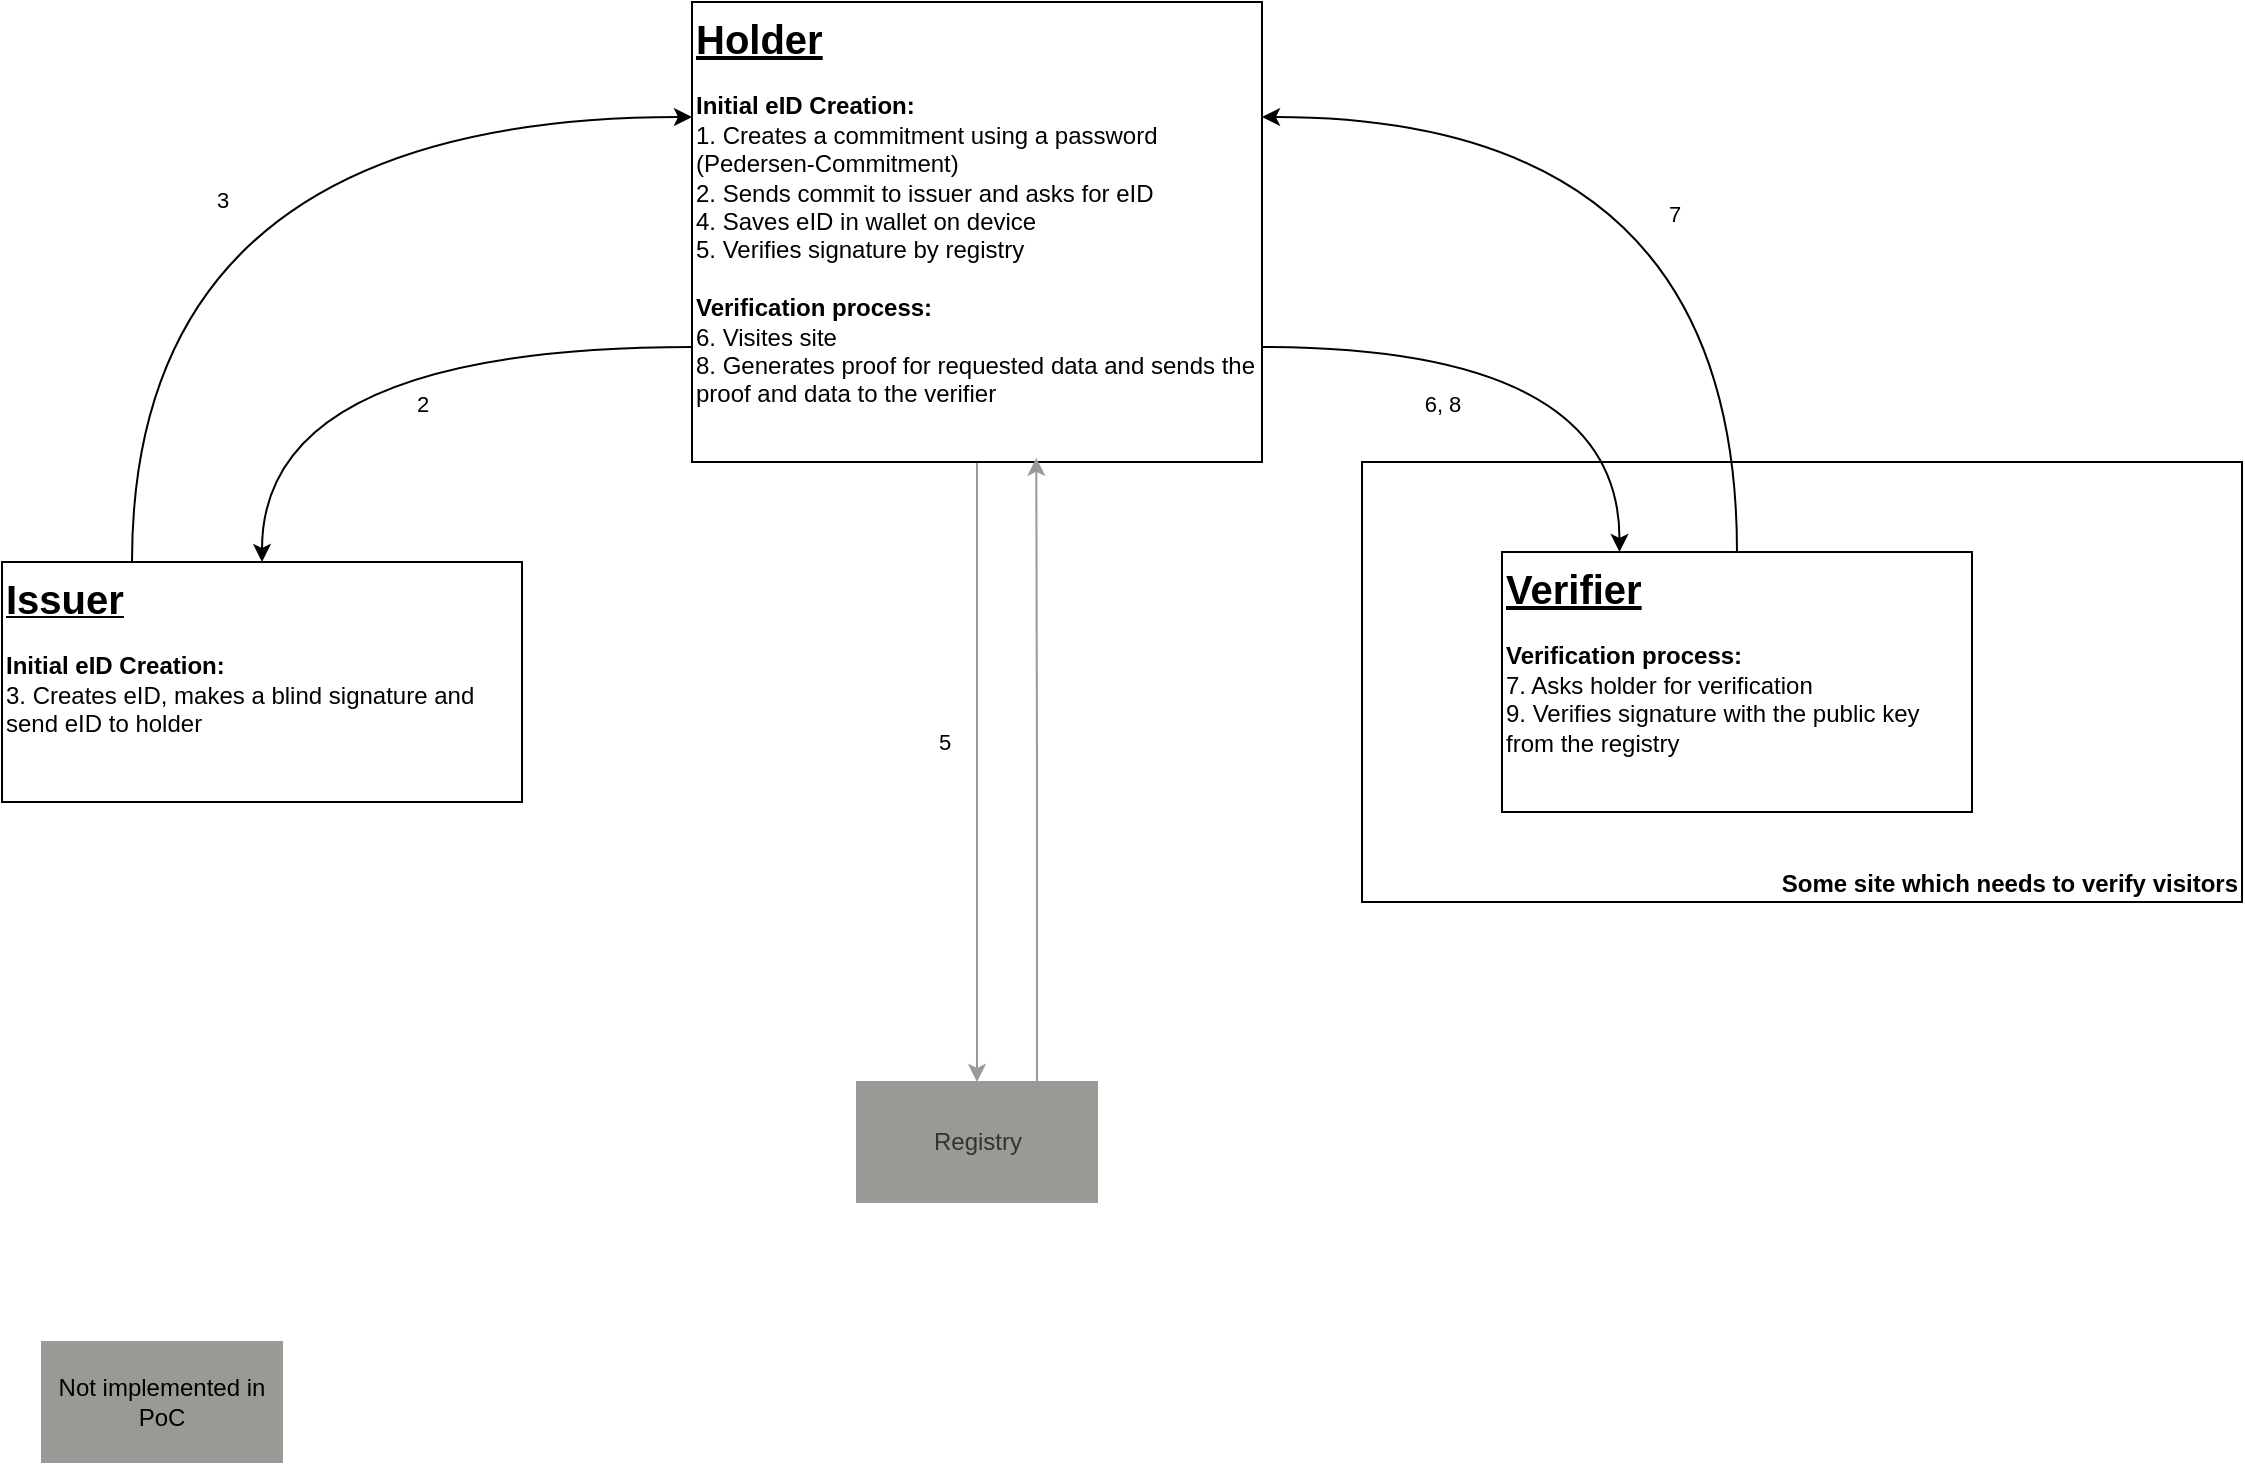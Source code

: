 <mxfile version="22.1.16" type="github">
  <diagram name="Page-1" id="e6cHh2dv8o8fhtoeDSMc">
    <mxGraphModel dx="2074" dy="1267" grid="1" gridSize="10" guides="1" tooltips="1" connect="1" arrows="1" fold="1" page="1" pageScale="1" pageWidth="850" pageHeight="1100" math="0" shadow="0">
      <root>
        <mxCell id="0" />
        <mxCell id="1" parent="0" />
        <mxCell id="MmKHfEbkj5cxw5pEG6I7-12" value="&lt;div&gt;Some site which needs to verify visitors&lt;br&gt;&lt;/div&gt;" style="rounded=0;whiteSpace=wrap;html=1;align=right;verticalAlign=bottom;fontStyle=1" vertex="1" parent="1">
          <mxGeometry x="700" y="430" width="440" height="220" as="geometry" />
        </mxCell>
        <mxCell id="MmKHfEbkj5cxw5pEG6I7-8" value="2" style="edgeStyle=orthogonalEdgeStyle;rounded=0;orthogonalLoop=1;jettySize=auto;html=1;exitX=0;exitY=0.75;exitDx=0;exitDy=0;entryX=0.5;entryY=0;entryDx=0;entryDy=0;curved=1;" edge="1" parent="1" source="MmKHfEbkj5cxw5pEG6I7-1" target="MmKHfEbkj5cxw5pEG6I7-2">
          <mxGeometry x="-0.163" y="28" relative="1" as="geometry">
            <mxPoint as="offset" />
          </mxGeometry>
        </mxCell>
        <mxCell id="MmKHfEbkj5cxw5pEG6I7-13" value="5" style="edgeStyle=orthogonalEdgeStyle;rounded=0;orthogonalLoop=1;jettySize=auto;html=1;exitX=0.5;exitY=1;exitDx=0;exitDy=0;entryX=0.5;entryY=0;entryDx=0;entryDy=0;fillColor=#f5f5f5;strokeColor=#9a9996;" edge="1" parent="1" source="MmKHfEbkj5cxw5pEG6I7-1" target="MmKHfEbkj5cxw5pEG6I7-4">
          <mxGeometry x="-0.097" y="-17" relative="1" as="geometry">
            <mxPoint as="offset" />
          </mxGeometry>
        </mxCell>
        <mxCell id="MmKHfEbkj5cxw5pEG6I7-1" value="&lt;div&gt;&lt;b&gt;&lt;font style=&quot;font-size: 20px;&quot;&gt;&lt;u&gt;Holder&lt;/u&gt;&lt;/font&gt;&lt;/b&gt;&lt;/div&gt;&lt;div&gt;&lt;br&gt;&lt;/div&gt;&lt;div&gt;&lt;b&gt;Initial eID Creation:&lt;/b&gt;&lt;br&gt;&lt;/div&gt;&lt;div&gt;1. Creates a commitment using a password (Pedersen-Commitment)&lt;/div&gt;&lt;div&gt;2. Sends commit to issuer and asks for eID&lt;br&gt;&lt;/div&gt;&lt;div&gt;4. Saves eID in wallet on device&lt;/div&gt;&lt;div&gt;5. Verifies signature by registry&lt;br&gt;&lt;/div&gt;&lt;div&gt;&lt;br&gt;&lt;/div&gt;&lt;div&gt;&lt;b&gt;Verification process:&lt;/b&gt;&lt;/div&gt;&lt;div&gt;6. Visites site&lt;br&gt;&lt;/div&gt;&lt;div&gt;8. Generates proof for requested data and sends the proof and data to the verifier&lt;br&gt;&lt;/div&gt;" style="rounded=0;whiteSpace=wrap;html=1;align=left;verticalAlign=top;" vertex="1" parent="1">
          <mxGeometry x="365" y="200" width="285" height="230" as="geometry" />
        </mxCell>
        <mxCell id="MmKHfEbkj5cxw5pEG6I7-7" value="3" style="edgeStyle=orthogonalEdgeStyle;rounded=0;orthogonalLoop=1;jettySize=auto;html=1;exitX=0.25;exitY=0;exitDx=0;exitDy=0;entryX=0;entryY=0.25;entryDx=0;entryDy=0;curved=1;" edge="1" parent="1" source="MmKHfEbkj5cxw5pEG6I7-2" target="MmKHfEbkj5cxw5pEG6I7-1">
          <mxGeometry x="-0.28" y="-45" relative="1" as="geometry">
            <mxPoint as="offset" />
          </mxGeometry>
        </mxCell>
        <mxCell id="MmKHfEbkj5cxw5pEG6I7-2" value="&lt;div&gt;&lt;b&gt;&lt;u&gt;&lt;font style=&quot;font-size: 20px;&quot;&gt;Issuer&lt;/font&gt;&lt;/u&gt;&lt;/b&gt;&lt;/div&gt;&lt;div&gt;&lt;b&gt;&lt;br&gt;&lt;/b&gt;&lt;/div&gt;&lt;div&gt;&lt;b&gt;Initial eID Creation:&lt;/b&gt;&lt;br&gt;&lt;/div&gt;&lt;div&gt;3. Creates eID, makes a blind signature and send eID to holder&lt;br&gt;&lt;/div&gt;" style="rounded=0;whiteSpace=wrap;html=1;align=left;verticalAlign=top;" vertex="1" parent="1">
          <mxGeometry x="20" y="480" width="260" height="120" as="geometry" />
        </mxCell>
        <mxCell id="MmKHfEbkj5cxw5pEG6I7-4" value="Registry" style="rounded=0;whiteSpace=wrap;html=1;fillColor=#9a9996;fontColor=#333333;strokeColor=#9a9996;" vertex="1" parent="1">
          <mxGeometry x="447.5" y="740" width="120" height="60" as="geometry" />
        </mxCell>
        <mxCell id="MmKHfEbkj5cxw5pEG6I7-10" value="7" style="edgeStyle=orthogonalEdgeStyle;rounded=0;orthogonalLoop=1;jettySize=auto;html=1;exitX=0.5;exitY=0;exitDx=0;exitDy=0;entryX=1;entryY=0.25;entryDx=0;entryDy=0;curved=1;" edge="1" parent="1" source="MmKHfEbkj5cxw5pEG6I7-6" target="MmKHfEbkj5cxw5pEG6I7-1">
          <mxGeometry x="0.094" y="48" relative="1" as="geometry">
            <mxPoint as="offset" />
          </mxGeometry>
        </mxCell>
        <mxCell id="MmKHfEbkj5cxw5pEG6I7-6" value="&lt;div&gt;&lt;b&gt;&lt;font style=&quot;font-size: 20px;&quot;&gt;&lt;u&gt;Verifier&lt;/u&gt;&lt;/font&gt;&lt;/b&gt;&lt;/div&gt;&lt;div&gt;&lt;br&gt;&lt;/div&gt;&lt;div&gt;&lt;b&gt;Verification process:&lt;/b&gt;&lt;/div&gt;&lt;div&gt;7. Asks holder for verification&lt;br&gt;&lt;/div&gt;9. Verifies signature with the public key from the registry" style="rounded=0;whiteSpace=wrap;html=1;align=left;verticalAlign=top;" vertex="1" parent="1">
          <mxGeometry x="770" y="475" width="235" height="130" as="geometry" />
        </mxCell>
        <mxCell id="MmKHfEbkj5cxw5pEG6I7-9" value="&lt;div&gt;6, 8&lt;/div&gt;" style="edgeStyle=orthogonalEdgeStyle;rounded=0;orthogonalLoop=1;jettySize=auto;html=1;exitX=1;exitY=0.75;exitDx=0;exitDy=0;entryX=0.25;entryY=0;entryDx=0;entryDy=0;curved=1;" edge="1" parent="1" source="MmKHfEbkj5cxw5pEG6I7-1" target="MmKHfEbkj5cxw5pEG6I7-6">
          <mxGeometry x="-0.36" y="-27" relative="1" as="geometry">
            <mxPoint y="1" as="offset" />
          </mxGeometry>
        </mxCell>
        <mxCell id="MmKHfEbkj5cxw5pEG6I7-14" style="edgeStyle=orthogonalEdgeStyle;rounded=0;orthogonalLoop=1;jettySize=auto;html=1;exitX=0.75;exitY=0;exitDx=0;exitDy=0;entryX=0.604;entryY=0.991;entryDx=0;entryDy=0;entryPerimeter=0;fillColor=#f5f5f5;strokeColor=#9a9996;" edge="1" parent="1" source="MmKHfEbkj5cxw5pEG6I7-4" target="MmKHfEbkj5cxw5pEG6I7-1">
          <mxGeometry relative="1" as="geometry" />
        </mxCell>
        <mxCell id="MmKHfEbkj5cxw5pEG6I7-15" value="Not implemented in PoC" style="rounded=0;whiteSpace=wrap;html=1;fillColor=#9a9996;strokeColor=#9a9996;" vertex="1" parent="1">
          <mxGeometry x="40" y="870" width="120" height="60" as="geometry" />
        </mxCell>
      </root>
    </mxGraphModel>
  </diagram>
</mxfile>
